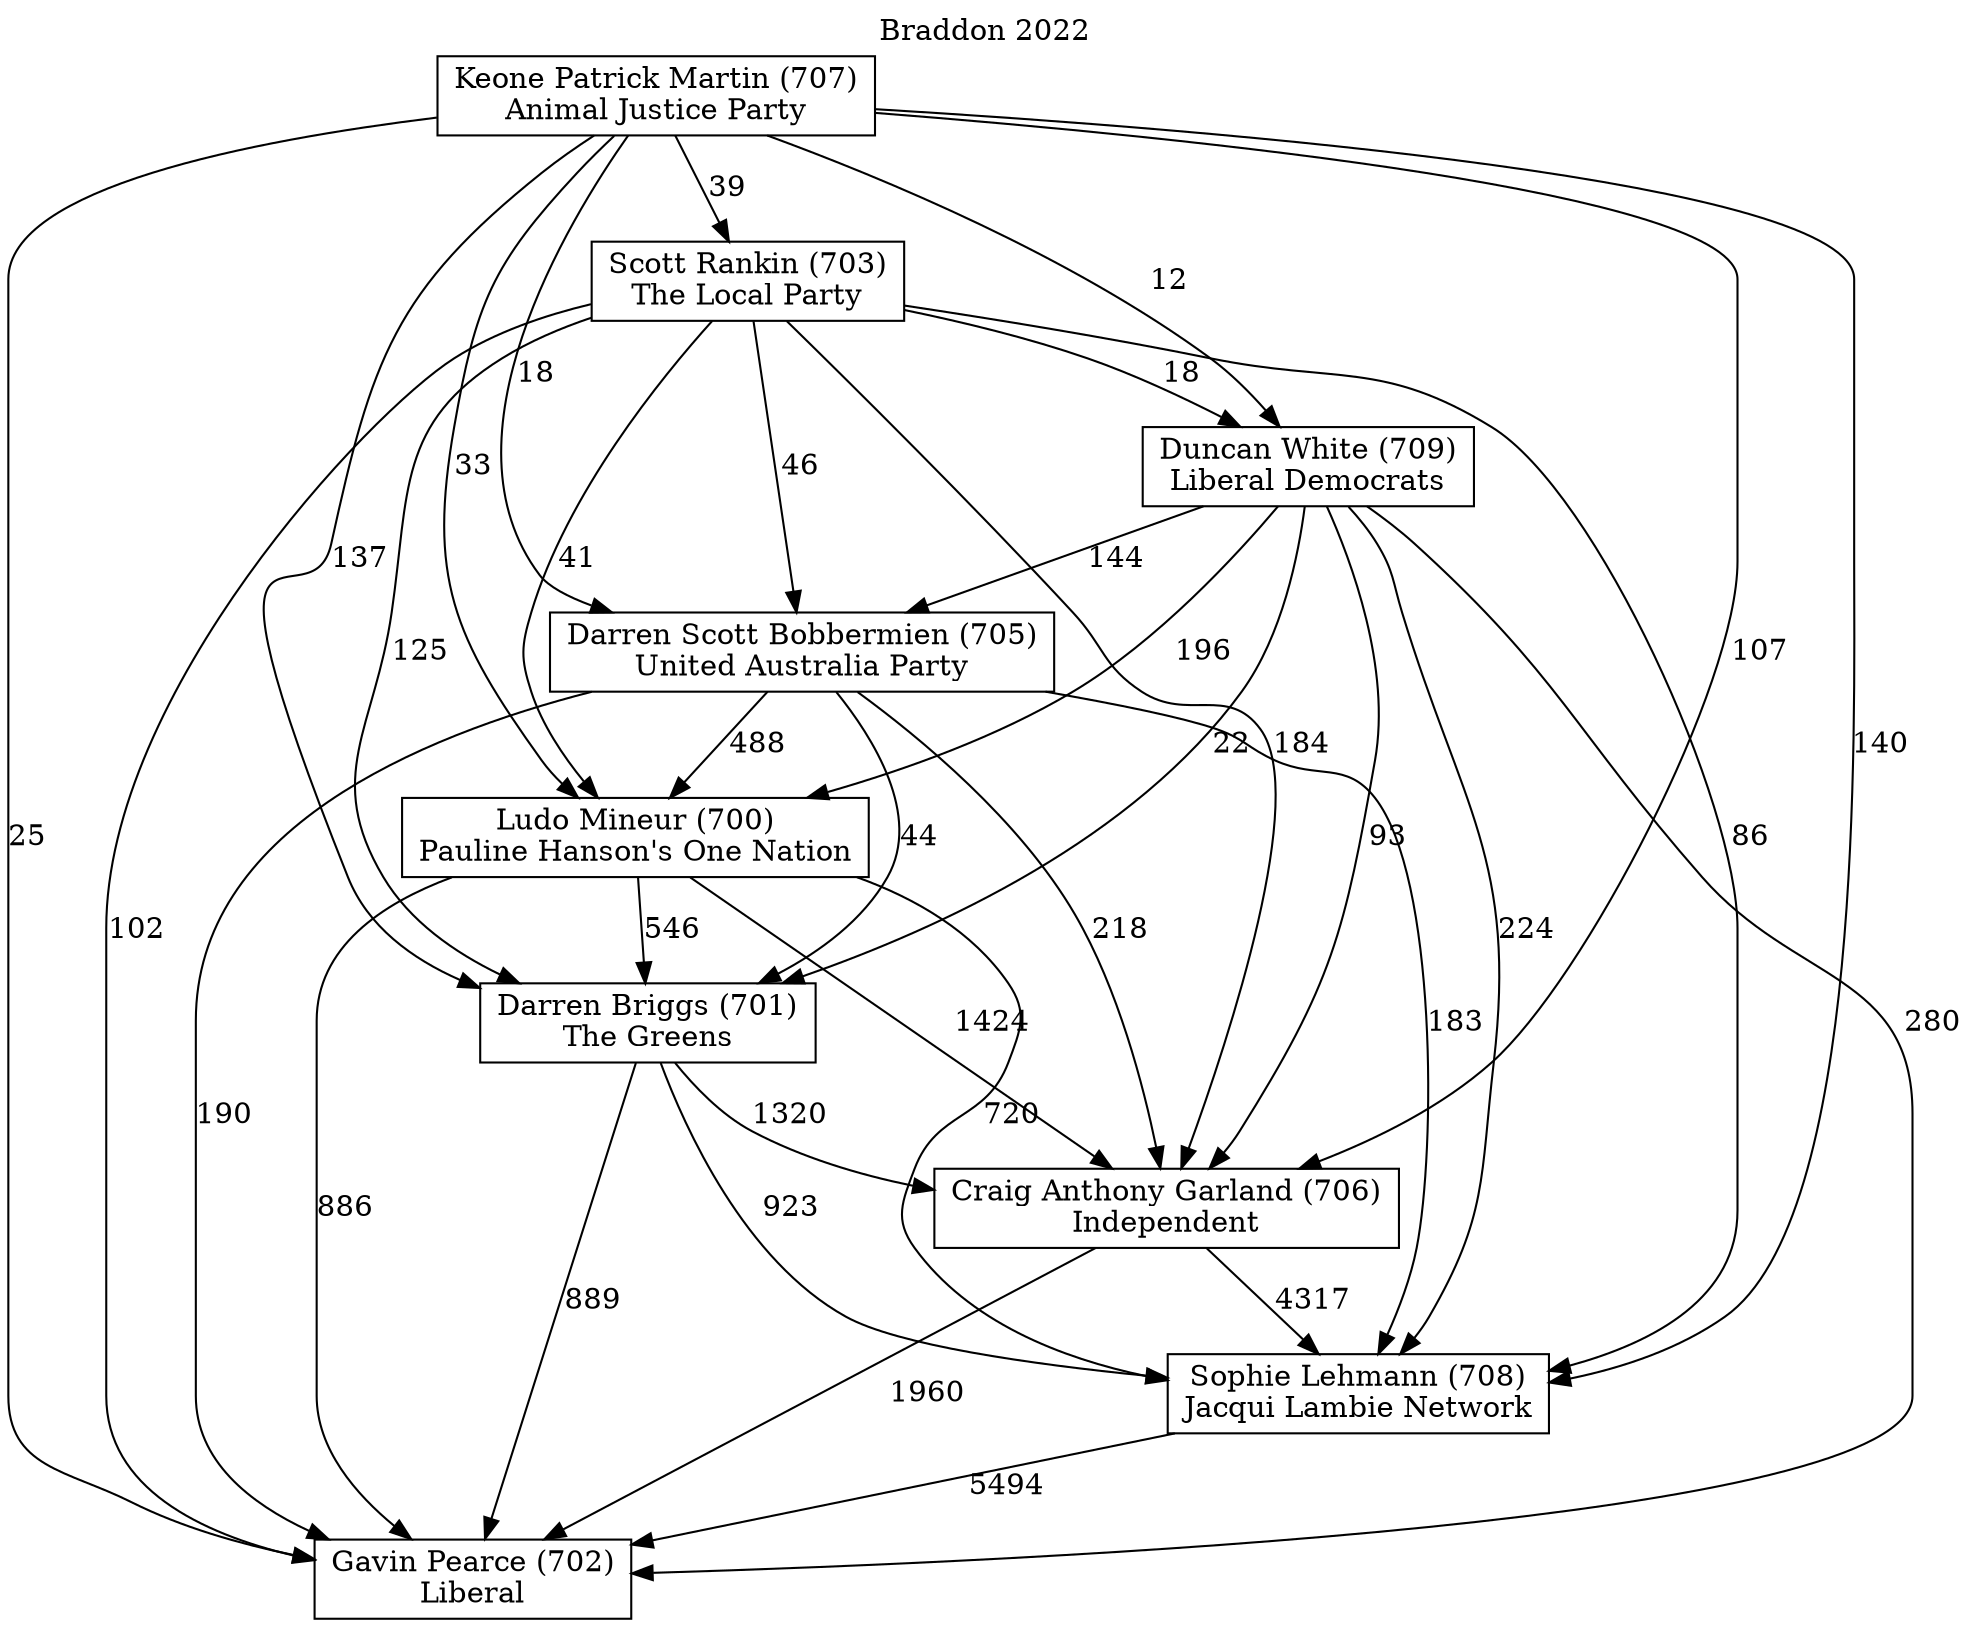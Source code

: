 // House preference flow
digraph "Gavin Pearce (702)_Braddon_2022" {
	graph [label="Braddon 2022" labelloc=t mclimit=10]
	node [shape=box]
	"Craig Anthony Garland (706)" [label="Craig Anthony Garland (706)
Independent"]
	"Darren Briggs (701)" [label="Darren Briggs (701)
The Greens"]
	"Darren Scott Bobbermien (705)" [label="Darren Scott Bobbermien (705)
United Australia Party"]
	"Duncan White (709)" [label="Duncan White (709)
Liberal Democrats"]
	"Gavin Pearce (702)" [label="Gavin Pearce (702)
Liberal"]
	"Keone Patrick Martin (707)" [label="Keone Patrick Martin (707)
Animal Justice Party"]
	"Ludo Mineur (700)" [label="Ludo Mineur (700)
Pauline Hanson's One Nation"]
	"Scott Rankin (703)" [label="Scott Rankin (703)
The Local Party"]
	"Sophie Lehmann (708)" [label="Sophie Lehmann (708)
Jacqui Lambie Network"]
	"Craig Anthony Garland (706)" -> "Gavin Pearce (702)" [label=1960]
	"Craig Anthony Garland (706)" -> "Sophie Lehmann (708)" [label=4317]
	"Darren Briggs (701)" -> "Craig Anthony Garland (706)" [label=1320]
	"Darren Briggs (701)" -> "Gavin Pearce (702)" [label=889]
	"Darren Briggs (701)" -> "Sophie Lehmann (708)" [label=923]
	"Darren Scott Bobbermien (705)" -> "Craig Anthony Garland (706)" [label=218]
	"Darren Scott Bobbermien (705)" -> "Darren Briggs (701)" [label=44]
	"Darren Scott Bobbermien (705)" -> "Gavin Pearce (702)" [label=190]
	"Darren Scott Bobbermien (705)" -> "Ludo Mineur (700)" [label=488]
	"Darren Scott Bobbermien (705)" -> "Sophie Lehmann (708)" [label=183]
	"Duncan White (709)" -> "Craig Anthony Garland (706)" [label=93]
	"Duncan White (709)" -> "Darren Briggs (701)" [label=22]
	"Duncan White (709)" -> "Darren Scott Bobbermien (705)" [label=144]
	"Duncan White (709)" -> "Gavin Pearce (702)" [label=280]
	"Duncan White (709)" -> "Ludo Mineur (700)" [label=196]
	"Duncan White (709)" -> "Sophie Lehmann (708)" [label=224]
	"Keone Patrick Martin (707)" -> "Craig Anthony Garland (706)" [label=107]
	"Keone Patrick Martin (707)" -> "Darren Briggs (701)" [label=137]
	"Keone Patrick Martin (707)" -> "Darren Scott Bobbermien (705)" [label=18]
	"Keone Patrick Martin (707)" -> "Duncan White (709)" [label=12]
	"Keone Patrick Martin (707)" -> "Gavin Pearce (702)" [label=25]
	"Keone Patrick Martin (707)" -> "Ludo Mineur (700)" [label=33]
	"Keone Patrick Martin (707)" -> "Scott Rankin (703)" [label=39]
	"Keone Patrick Martin (707)" -> "Sophie Lehmann (708)" [label=140]
	"Ludo Mineur (700)" -> "Craig Anthony Garland (706)" [label=1424]
	"Ludo Mineur (700)" -> "Darren Briggs (701)" [label=546]
	"Ludo Mineur (700)" -> "Gavin Pearce (702)" [label=886]
	"Ludo Mineur (700)" -> "Sophie Lehmann (708)" [label=720]
	"Scott Rankin (703)" -> "Craig Anthony Garland (706)" [label=184]
	"Scott Rankin (703)" -> "Darren Briggs (701)" [label=125]
	"Scott Rankin (703)" -> "Darren Scott Bobbermien (705)" [label=46]
	"Scott Rankin (703)" -> "Duncan White (709)" [label=18]
	"Scott Rankin (703)" -> "Gavin Pearce (702)" [label=102]
	"Scott Rankin (703)" -> "Ludo Mineur (700)" [label=41]
	"Scott Rankin (703)" -> "Sophie Lehmann (708)" [label=86]
	"Sophie Lehmann (708)" -> "Gavin Pearce (702)" [label=5494]
}
